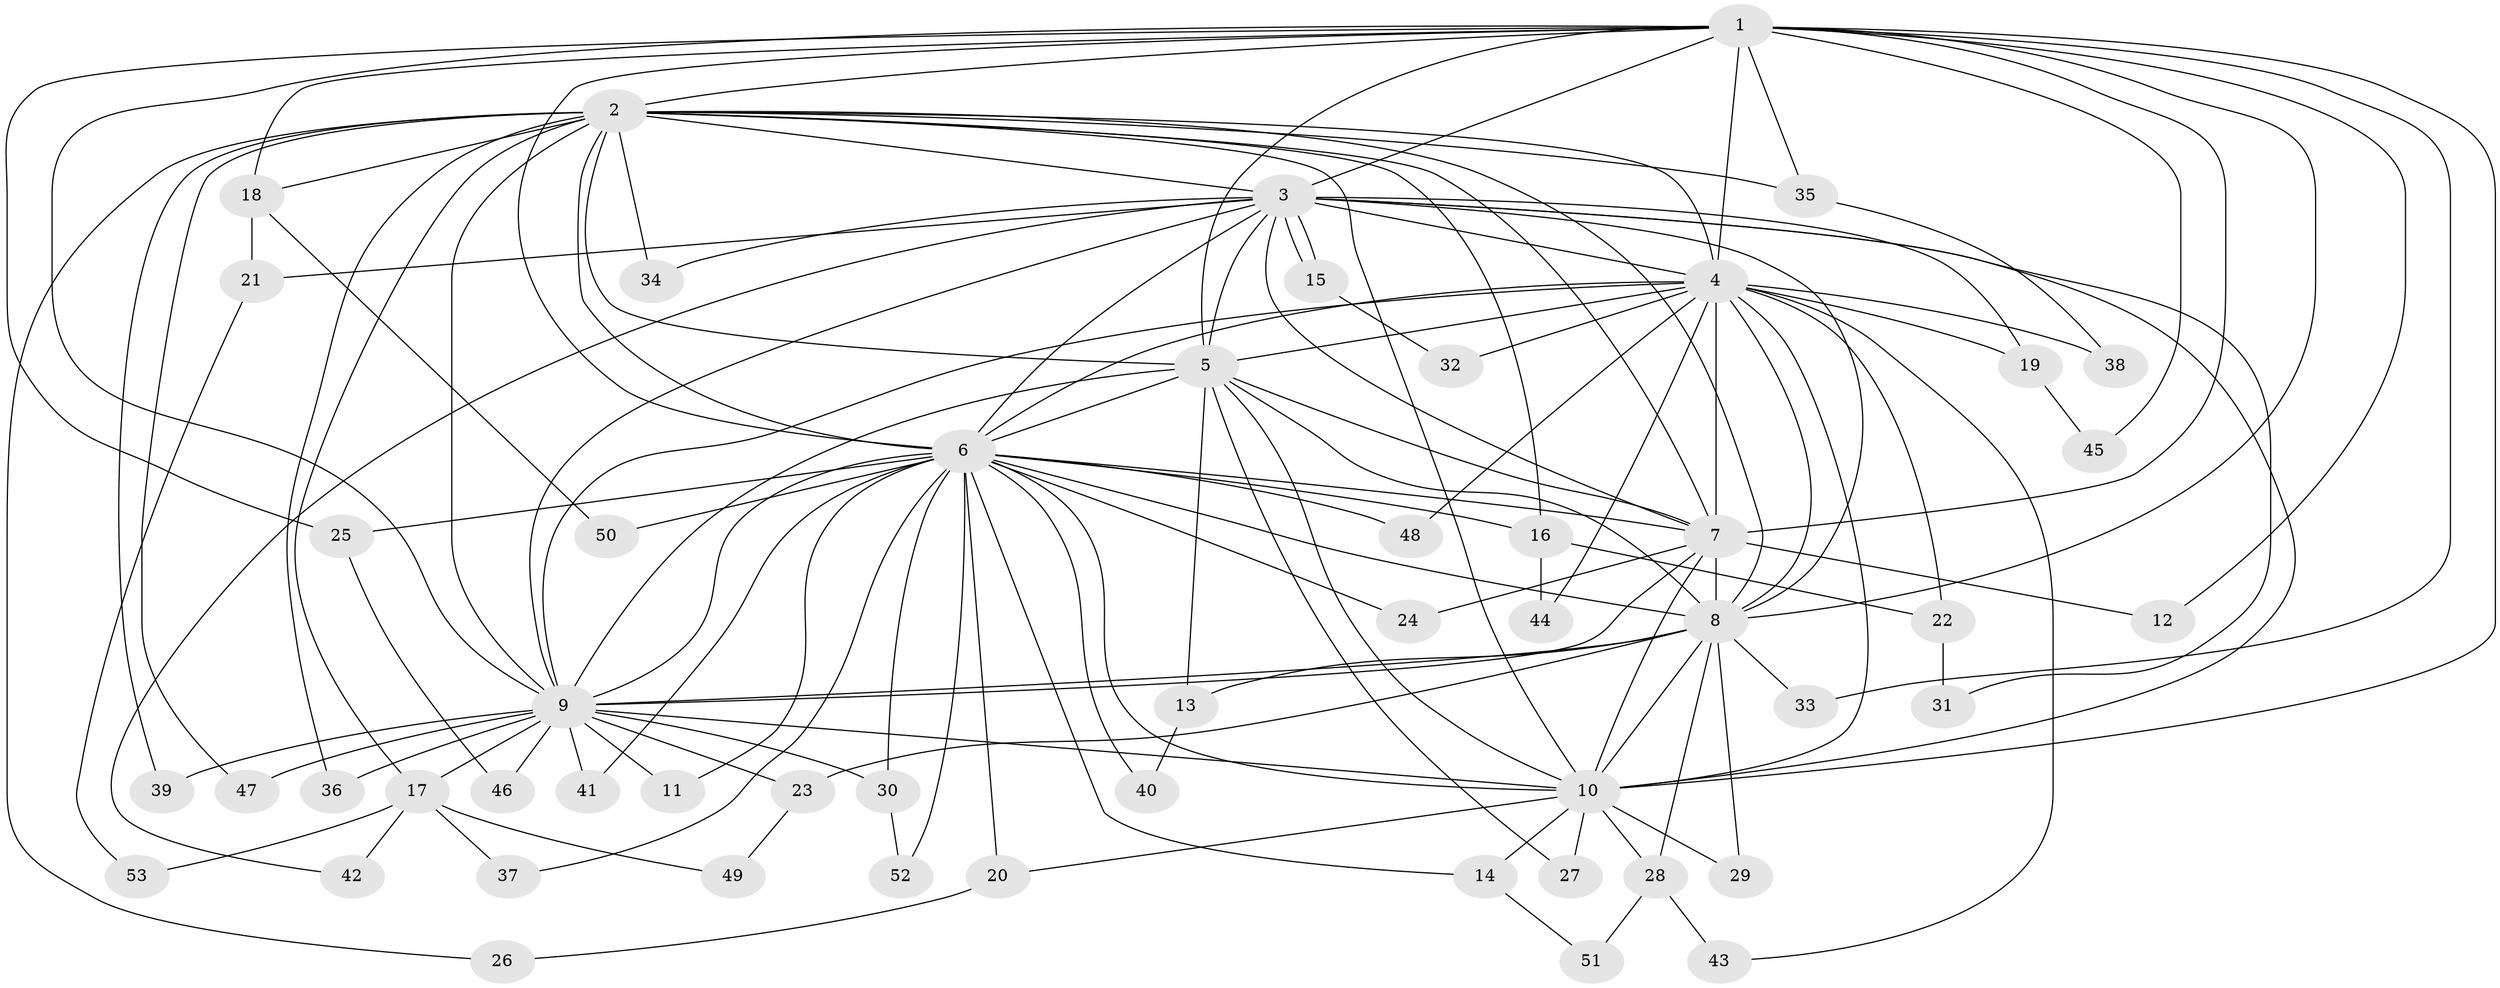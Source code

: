 // Generated by graph-tools (version 1.1) at 2025/34/03/09/25 02:34:37]
// undirected, 53 vertices, 131 edges
graph export_dot {
graph [start="1"]
  node [color=gray90,style=filled];
  1;
  2;
  3;
  4;
  5;
  6;
  7;
  8;
  9;
  10;
  11;
  12;
  13;
  14;
  15;
  16;
  17;
  18;
  19;
  20;
  21;
  22;
  23;
  24;
  25;
  26;
  27;
  28;
  29;
  30;
  31;
  32;
  33;
  34;
  35;
  36;
  37;
  38;
  39;
  40;
  41;
  42;
  43;
  44;
  45;
  46;
  47;
  48;
  49;
  50;
  51;
  52;
  53;
  1 -- 2;
  1 -- 3;
  1 -- 4;
  1 -- 5;
  1 -- 6;
  1 -- 7;
  1 -- 8;
  1 -- 9;
  1 -- 10;
  1 -- 12;
  1 -- 18;
  1 -- 25;
  1 -- 33;
  1 -- 35;
  1 -- 45;
  2 -- 3;
  2 -- 4;
  2 -- 5;
  2 -- 6;
  2 -- 7;
  2 -- 8;
  2 -- 9;
  2 -- 10;
  2 -- 16;
  2 -- 17;
  2 -- 18;
  2 -- 26;
  2 -- 34;
  2 -- 35;
  2 -- 36;
  2 -- 39;
  2 -- 47;
  3 -- 4;
  3 -- 5;
  3 -- 6;
  3 -- 7;
  3 -- 8;
  3 -- 9;
  3 -- 10;
  3 -- 15;
  3 -- 15;
  3 -- 19;
  3 -- 21;
  3 -- 31;
  3 -- 34;
  3 -- 42;
  4 -- 5;
  4 -- 6;
  4 -- 7;
  4 -- 8;
  4 -- 9;
  4 -- 10;
  4 -- 19;
  4 -- 22;
  4 -- 32;
  4 -- 38;
  4 -- 43;
  4 -- 44;
  4 -- 48;
  5 -- 6;
  5 -- 7;
  5 -- 8;
  5 -- 9;
  5 -- 10;
  5 -- 13;
  5 -- 27;
  6 -- 7;
  6 -- 8;
  6 -- 9;
  6 -- 10;
  6 -- 11;
  6 -- 14;
  6 -- 16;
  6 -- 20;
  6 -- 24;
  6 -- 25;
  6 -- 30;
  6 -- 37;
  6 -- 40;
  6 -- 41;
  6 -- 48;
  6 -- 50;
  6 -- 52;
  7 -- 8;
  7 -- 9;
  7 -- 10;
  7 -- 12;
  7 -- 24;
  8 -- 9;
  8 -- 10;
  8 -- 13;
  8 -- 23;
  8 -- 28;
  8 -- 29;
  8 -- 33;
  9 -- 10;
  9 -- 11;
  9 -- 17;
  9 -- 23;
  9 -- 30;
  9 -- 36;
  9 -- 39;
  9 -- 41;
  9 -- 46;
  9 -- 47;
  10 -- 14;
  10 -- 20;
  10 -- 27;
  10 -- 28;
  10 -- 29;
  13 -- 40;
  14 -- 51;
  15 -- 32;
  16 -- 22;
  16 -- 44;
  17 -- 37;
  17 -- 42;
  17 -- 49;
  17 -- 53;
  18 -- 21;
  18 -- 50;
  19 -- 45;
  20 -- 26;
  21 -- 53;
  22 -- 31;
  23 -- 49;
  25 -- 46;
  28 -- 43;
  28 -- 51;
  30 -- 52;
  35 -- 38;
}
